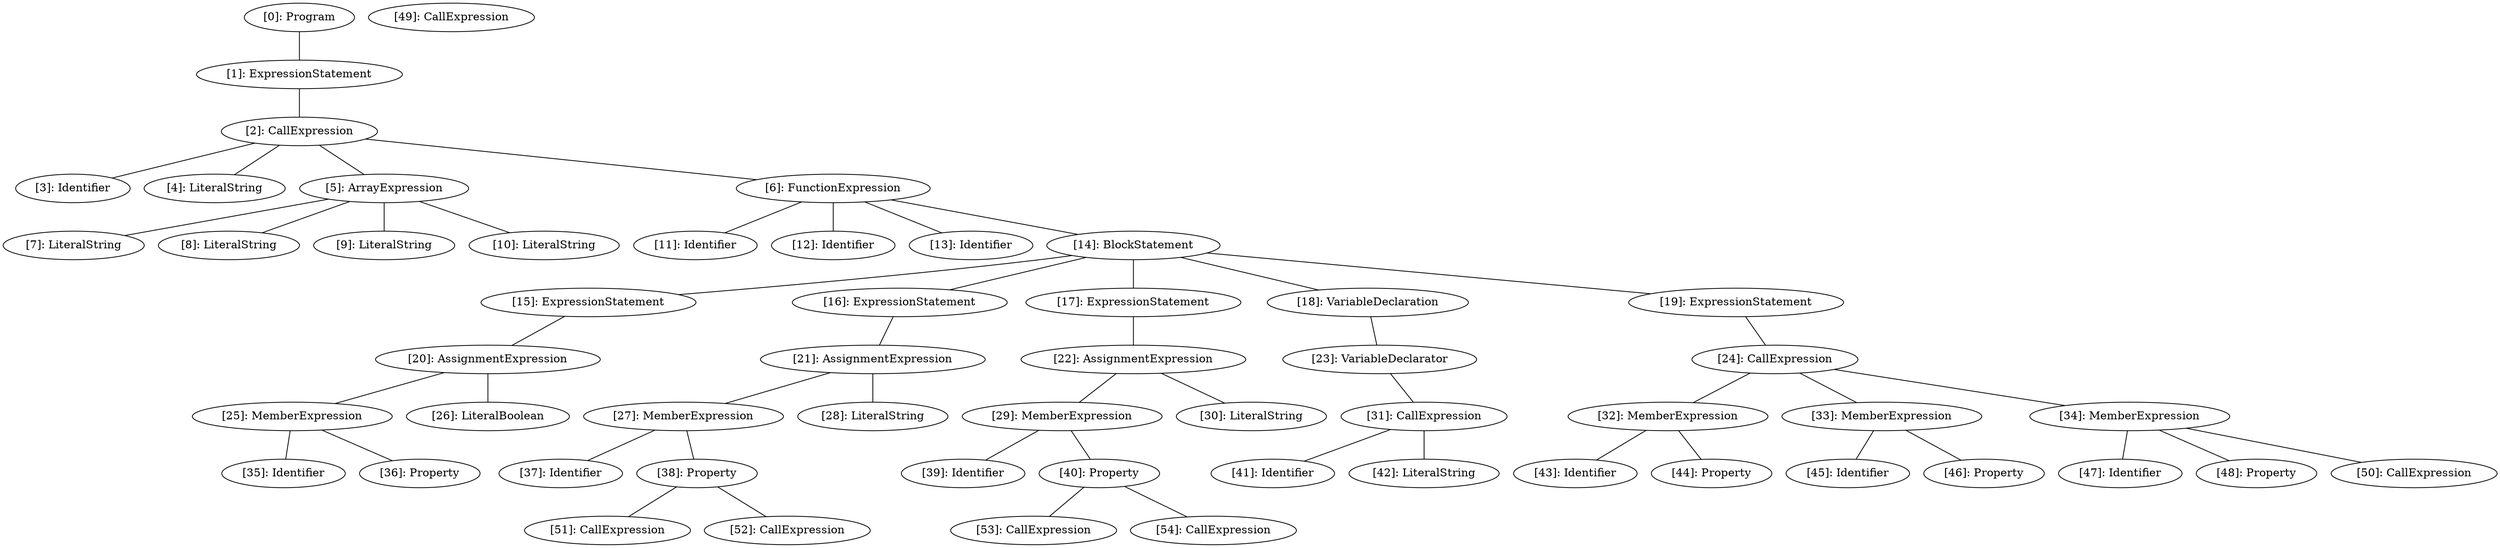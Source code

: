 // Result
graph {
	0 [label="[0]: Program"]
	1 [label="[1]: ExpressionStatement"]
	2 [label="[2]: CallExpression"]
	3 [label="[3]: Identifier"]
	4 [label="[4]: LiteralString"]
	5 [label="[5]: ArrayExpression"]
	6 [label="[6]: FunctionExpression"]
	7 [label="[7]: LiteralString"]
	8 [label="[8]: LiteralString"]
	9 [label="[9]: LiteralString"]
	10 [label="[10]: LiteralString"]
	11 [label="[11]: Identifier"]
	12 [label="[12]: Identifier"]
	13 [label="[13]: Identifier"]
	14 [label="[14]: BlockStatement"]
	15 [label="[15]: ExpressionStatement"]
	16 [label="[16]: ExpressionStatement"]
	17 [label="[17]: ExpressionStatement"]
	18 [label="[18]: VariableDeclaration"]
	19 [label="[19]: ExpressionStatement"]
	20 [label="[20]: AssignmentExpression"]
	21 [label="[21]: AssignmentExpression"]
	22 [label="[22]: AssignmentExpression"]
	23 [label="[23]: VariableDeclarator"]
	24 [label="[24]: CallExpression"]
	25 [label="[25]: MemberExpression"]
	26 [label="[26]: LiteralBoolean"]
	27 [label="[27]: MemberExpression"]
	28 [label="[28]: LiteralString"]
	29 [label="[29]: MemberExpression"]
	30 [label="[30]: LiteralString"]
	31 [label="[31]: CallExpression"]
	32 [label="[32]: MemberExpression"]
	33 [label="[33]: MemberExpression"]
	34 [label="[34]: MemberExpression"]
	35 [label="[35]: Identifier"]
	36 [label="[36]: Property"]
	37 [label="[37]: Identifier"]
	38 [label="[38]: Property"]
	39 [label="[39]: Identifier"]
	40 [label="[40]: Property"]
	41 [label="[41]: Identifier"]
	42 [label="[42]: LiteralString"]
	43 [label="[43]: Identifier"]
	44 [label="[44]: Property"]
	45 [label="[45]: Identifier"]
	46 [label="[46]: Property"]
	47 [label="[47]: Identifier"]
	48 [label="[48]: Property"]
	49 [label="[49]: CallExpression"]
	50 [label="[50]: CallExpression"]
	51 [label="[51]: CallExpression"]
	52 [label="[52]: CallExpression"]
	53 [label="[53]: CallExpression"]
	54 [label="[54]: CallExpression"]
	0 -- 1
	1 -- 2
	2 -- 3
	2 -- 4
	2 -- 5
	2 -- 6
	5 -- 7
	5 -- 8
	5 -- 9
	5 -- 10
	6 -- 11
	6 -- 12
	6 -- 13
	6 -- 14
	14 -- 15
	14 -- 16
	14 -- 17
	14 -- 18
	14 -- 19
	15 -- 20
	16 -- 21
	17 -- 22
	18 -- 23
	19 -- 24
	20 -- 25
	20 -- 26
	21 -- 27
	21 -- 28
	22 -- 29
	22 -- 30
	23 -- 31
	24 -- 32
	24 -- 33
	24 -- 34
	25 -- 35
	25 -- 36
	27 -- 37
	27 -- 38
	29 -- 39
	29 -- 40
	31 -- 41
	31 -- 42
	32 -- 43
	32 -- 44
	33 -- 45
	33 -- 46
	34 -- 47
	34 -- 48
	34 -- 50
	38 -- 51
	38 -- 52
	40 -- 53
	40 -- 54
}
